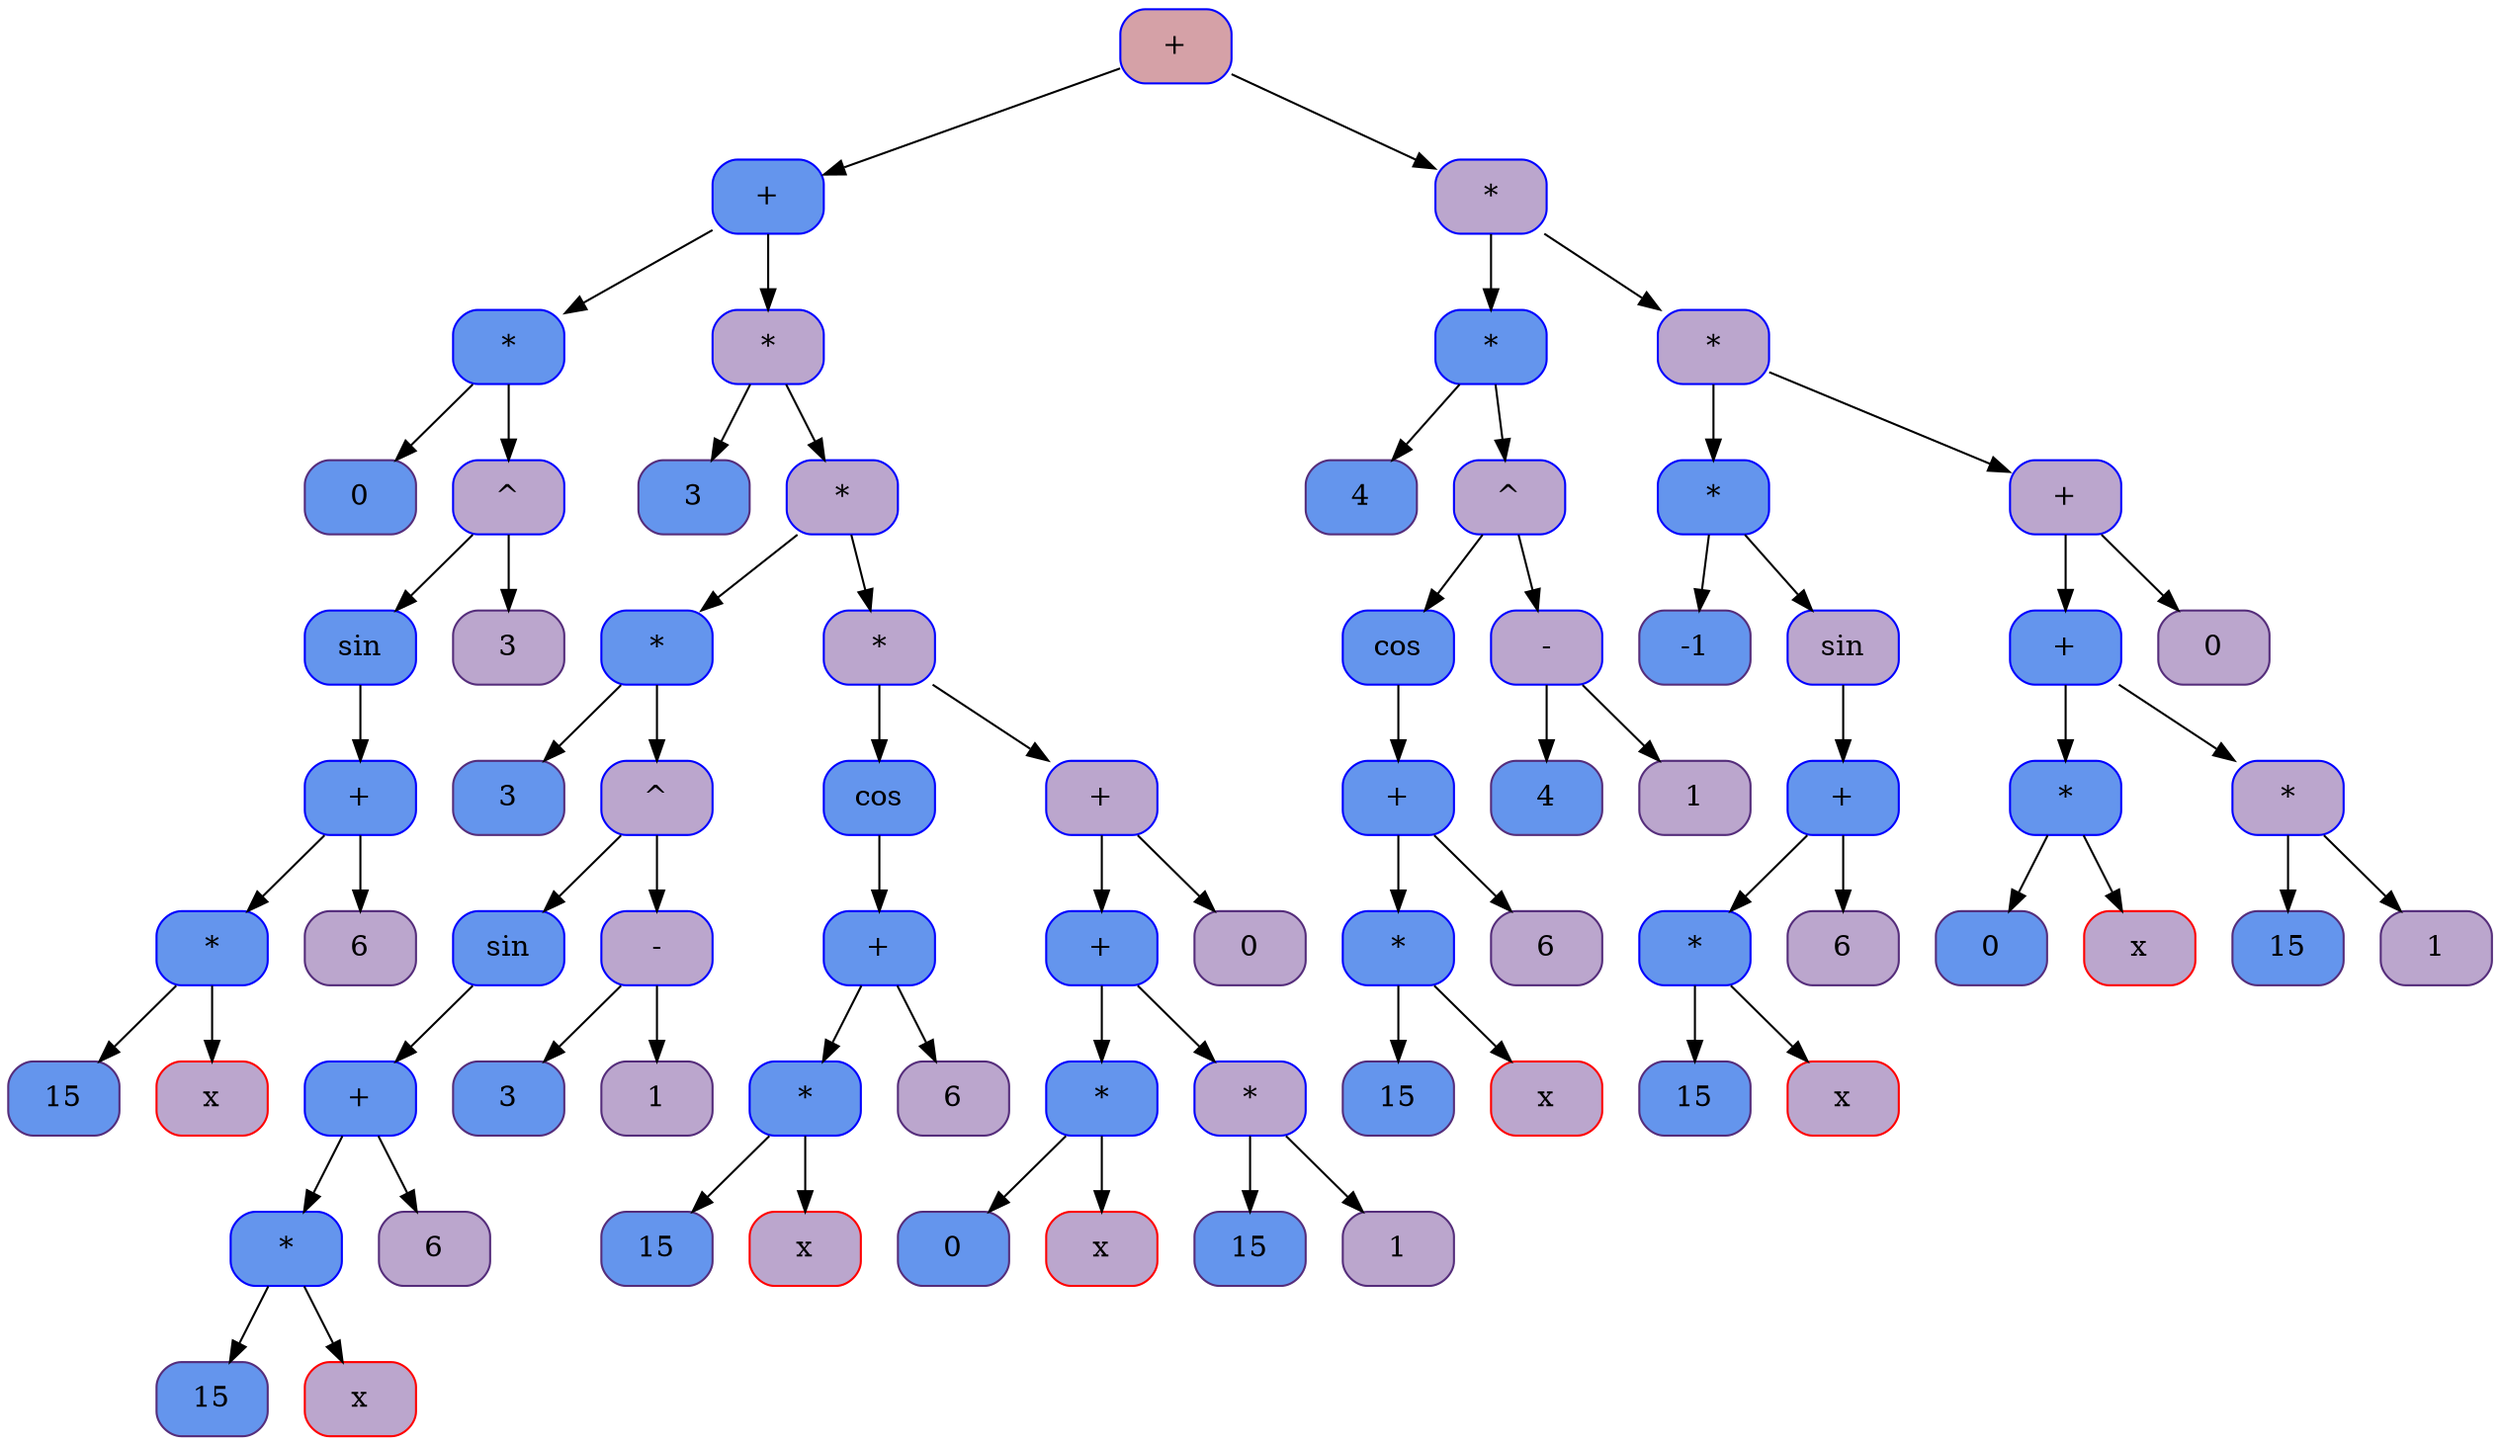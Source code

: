 digraph tree {
	node [shape=Mrecord, style=filled,                            fillcolor="#bba6cd", color="#552d7b"];
7504 [shape=record, style="filled,rounded", color=" #0000ff ",                          fillcolor="#d5a1a7", fontsize=14, label=" + "];
	7504 -> 7440;
7440 [shape=record, style="filled,rounded", color=" #0000ff ",                          fillcolor="#6495ed", fontsize=14, label=" + "];
	7440 -> 7376;
7376 [shape=record, style="filled,rounded", color=" #0000ff ",                          fillcolor="#6495ed", fontsize=14, label=" * "];
	7376 -> 7312;
7312 [shape=record, style="filled,rounded", color="#552d7b",                          fillcolor="#6495ed", fontsize=14, label=" 0 "];
	7376 -> 6800;
6800 [shape=record, style="filled,rounded", color=" #0000ff ",                          fillcolor="#bba6cd", fontsize=14, label=" ^ "];
	6800 -> 6864;
6864 [shape=record, style="filled,rounded", color=" #0000ff ",                          fillcolor="#6495ed", fontsize=14, label=" sin "];
	6864 -> 6928;
6928 [shape=record, style="filled,rounded", color=" #0000ff ",                          fillcolor="#6495ed", fontsize=14, label=" + "];
	6928 -> 6992;
6992 [shape=record, style="filled,rounded", color=" #0000ff ",                          fillcolor="#6495ed", fontsize=14, label=" * "];
	6992 -> 7056;
7056 [shape=record, style="filled,rounded", color="#552d7b",                          fillcolor="#6495ed", fontsize=14, label=" 15 "];
	6992 -> 7120;
7120 [shape=record, style="filled,rounded", color="#FF0000",                          fillcolor="#bba6cd", fontsize=14, label=" x "];
	6928 -> 7184;
7184 [shape=record, style="filled,rounded", color="#552d7b",                          fillcolor="#bba6cd", fontsize=14, label=" 6 "];
	6800 -> 7248;
7248 [shape=record, style="filled,rounded", color="#552d7b",                          fillcolor="#bba6cd", fontsize=14, label=" 3 "];
	7440 -> 6736;
6736 [shape=record, style="filled,rounded", color=" #0000ff ",                          fillcolor="#bba6cd", fontsize=14, label=" * "];
	6736 -> 6672;
6672 [shape=record, style="filled,rounded", color="#552d7b",                          fillcolor="#6495ed", fontsize=14, label=" 3 "];
	6736 -> 6608;
6608 [shape=record, style="filled,rounded", color=" #0000ff ",                          fillcolor="#bba6cd", fontsize=14, label=" * "];
	6608 -> 6544;
6544 [shape=record, style="filled,rounded", color=" #0000ff ",                          fillcolor="#6495ed", fontsize=14, label=" * "];
	6544 -> 6480;
6480 [shape=record, style="filled,rounded", color="#552d7b",                          fillcolor="#6495ed", fontsize=14, label=" 3 "];
	6544 -> 6416;
6416 [shape=record, style="filled,rounded", color=" #0000ff ",                          fillcolor="#bba6cd", fontsize=14, label=" ^ "];
	6416 -> 6032;
6032 [shape=record, style="filled,rounded", color=" #0000ff ",                          fillcolor="#6495ed", fontsize=14, label=" sin "];
	6032 -> 6096;
6096 [shape=record, style="filled,rounded", color=" #0000ff ",                          fillcolor="#6495ed", fontsize=14, label=" + "];
	6096 -> 6160;
6160 [shape=record, style="filled,rounded", color=" #0000ff ",                          fillcolor="#6495ed", fontsize=14, label=" * "];
	6160 -> 6224;
6224 [shape=record, style="filled,rounded", color="#552d7b",                          fillcolor="#6495ed", fontsize=14, label=" 15 "];
	6160 -> 6288;
6288 [shape=record, style="filled,rounded", color="#FF0000",                          fillcolor="#bba6cd", fontsize=14, label=" x "];
	6096 -> 6352;
6352 [shape=record, style="filled,rounded", color="#552d7b",                          fillcolor="#bba6cd", fontsize=14, label=" 6 "];
	6416 -> 5968;
5968 [shape=record, style="filled,rounded", color=" #0000ff ",                          fillcolor="#bba6cd", fontsize=14, label=" - "];
	5968 -> 5904;
5904 [shape=record, style="filled,rounded", color="#552d7b",                          fillcolor="#6495ed", fontsize=14, label=" 3 "];
	5968 -> 5840;
5840 [shape=record, style="filled,rounded", color="#552d7b",                          fillcolor="#bba6cd", fontsize=14, label=" 1 "];
	6608 -> 5776;
5776 [shape=record, style="filled,rounded", color=" #0000ff ",                          fillcolor="#bba6cd", fontsize=14, label=" * "];
	5776 -> 5712;
5712 [shape=record, style="filled,rounded", color=" #0000ff ",                          fillcolor="#6495ed", fontsize=14, label=" cos "];
	5712 -> 5392;
5392 [shape=record, style="filled,rounded", color=" #0000ff ",                          fillcolor="#6495ed", fontsize=14, label=" + "];
	5392 -> 5456;
5456 [shape=record, style="filled,rounded", color=" #0000ff ",                          fillcolor="#6495ed", fontsize=14, label=" * "];
	5456 -> 5520;
5520 [shape=record, style="filled,rounded", color="#552d7b",                          fillcolor="#6495ed", fontsize=14, label=" 15 "];
	5456 -> 5584;
5584 [shape=record, style="filled,rounded", color="#FF0000",                          fillcolor="#bba6cd", fontsize=14, label=" x "];
	5392 -> 5648;
5648 [shape=record, style="filled,rounded", color="#552d7b",                          fillcolor="#bba6cd", fontsize=14, label=" 6 "];
	5776 -> 5328;
5328 [shape=record, style="filled,rounded", color=" #0000ff ",                          fillcolor="#bba6cd", fontsize=14, label=" + "];
	5328 -> 5264;
5264 [shape=record, style="filled,rounded", color=" #0000ff ",                          fillcolor="#6495ed", fontsize=14, label=" + "];
	5264 -> 5200;
5200 [shape=record, style="filled,rounded", color=" #0000ff ",                          fillcolor="#6495ed", fontsize=14, label=" * "];
	5200 -> 5136;
5136 [shape=record, style="filled,rounded", color="#552d7b",                          fillcolor="#6495ed", fontsize=14, label=" 0 "];
	5200 -> 5072;
5072 [shape=record, style="filled,rounded", color="#FF0000",                          fillcolor="#bba6cd", fontsize=14, label=" x "];
	5264 -> 5008;
5008 [shape=record, style="filled,rounded", color=" #0000ff ",                          fillcolor="#bba6cd", fontsize=14, label=" * "];
	5008 -> 4944;
4944 [shape=record, style="filled,rounded", color="#552d7b",                          fillcolor="#6495ed", fontsize=14, label=" 15 "];
	5008 -> 4880;
4880 [shape=record, style="filled,rounded", color="#552d7b",                          fillcolor="#bba6cd", fontsize=14, label=" 1 "];
	5328 -> 4816;
4816 [shape=record, style="filled,rounded", color="#552d7b",                          fillcolor="#bba6cd", fontsize=14, label=" 0 "];
	7504 -> 4752;
4752 [shape=record, style="filled,rounded", color=" #0000ff ",                          fillcolor="#bba6cd", fontsize=14, label=" * "];
	4752 -> 4688;
4688 [shape=record, style="filled,rounded", color=" #0000ff ",                          fillcolor="#6495ed", fontsize=14, label=" * "];
	4688 -> 4624;
4624 [shape=record, style="filled,rounded", color="#552d7b",                          fillcolor="#6495ed", fontsize=14, label=" 4 "];
	4688 -> 4560;
4560 [shape=record, style="filled,rounded", color=" #0000ff ",                          fillcolor="#bba6cd", fontsize=14, label=" ^ "];
	4560 -> 4176;
4176 [shape=record, style="filled,rounded", color=" #0000ff ",                          fillcolor="#6495ed", fontsize=14, label=" cos "];
	4176 -> 4240;
4240 [shape=record, style="filled,rounded", color=" #0000ff ",                          fillcolor="#6495ed", fontsize=14, label=" + "];
	4240 -> 4304;
4304 [shape=record, style="filled,rounded", color=" #0000ff ",                          fillcolor="#6495ed", fontsize=14, label=" * "];
	4304 -> 4368;
4368 [shape=record, style="filled,rounded", color="#552d7b",                          fillcolor="#6495ed", fontsize=14, label=" 15 "];
	4304 -> 4432;
4432 [shape=record, style="filled,rounded", color="#FF0000",                          fillcolor="#bba6cd", fontsize=14, label=" x "];
	4240 -> 4496;
4496 [shape=record, style="filled,rounded", color="#552d7b",                          fillcolor="#bba6cd", fontsize=14, label=" 6 "];
	4560 -> 4112;
4112 [shape=record, style="filled,rounded", color=" #0000ff ",                          fillcolor="#bba6cd", fontsize=14, label=" - "];
	4112 -> 4048;
4048 [shape=record, style="filled,rounded", color="#552d7b",                          fillcolor="#6495ed", fontsize=14, label=" 4 "];
	4112 -> 3984;
3984 [shape=record, style="filled,rounded", color="#552d7b",                          fillcolor="#bba6cd", fontsize=14, label=" 1 "];
	4752 -> 3920;
3920 [shape=record, style="filled,rounded", color=" #0000ff ",                          fillcolor="#bba6cd", fontsize=14, label=" * "];
	3920 -> 3856;
3856 [shape=record, style="filled,rounded", color=" #0000ff ",                          fillcolor="#6495ed", fontsize=14, label=" * "];
	3856 -> 3792;
3792 [shape=record, style="filled,rounded", color="#552d7b",                          fillcolor="#6495ed", fontsize=14, label=" -1 "];
	3856 -> 3728;
3728 [shape=record, style="filled,rounded", color=" #0000ff ",                          fillcolor="#bba6cd", fontsize=14, label=" sin "];
	3728 -> 3408;
3408 [shape=record, style="filled,rounded", color=" #0000ff ",                          fillcolor="#6495ed", fontsize=14, label=" + "];
	3408 -> 3472;
3472 [shape=record, style="filled,rounded", color=" #0000ff ",                          fillcolor="#6495ed", fontsize=14, label=" * "];
	3472 -> 3536;
3536 [shape=record, style="filled,rounded", color="#552d7b",                          fillcolor="#6495ed", fontsize=14, label=" 15 "];
	3472 -> 3600;
3600 [shape=record, style="filled,rounded", color="#FF0000",                          fillcolor="#bba6cd", fontsize=14, label=" x "];
	3408 -> 3664;
3664 [shape=record, style="filled,rounded", color="#552d7b",                          fillcolor="#bba6cd", fontsize=14, label=" 6 "];
	3920 -> 3344;
3344 [shape=record, style="filled,rounded", color=" #0000ff ",                          fillcolor="#bba6cd", fontsize=14, label=" + "];
	3344 -> 3280;
3280 [shape=record, style="filled,rounded", color=" #0000ff ",                          fillcolor="#6495ed", fontsize=14, label=" + "];
	3280 -> 3216;
3216 [shape=record, style="filled,rounded", color=" #0000ff ",                          fillcolor="#6495ed", fontsize=14, label=" * "];
	3216 -> 3152;
3152 [shape=record, style="filled,rounded", color="#552d7b",                          fillcolor="#6495ed", fontsize=14, label=" 0 "];
	3216 -> 3088;
3088 [shape=record, style="filled,rounded", color="#FF0000",                          fillcolor="#bba6cd", fontsize=14, label=" x "];
	3280 -> 3024;
3024 [shape=record, style="filled,rounded", color=" #0000ff ",                          fillcolor="#bba6cd", fontsize=14, label=" * "];
	3024 -> 2960;
2960 [shape=record, style="filled,rounded", color="#552d7b",                          fillcolor="#6495ed", fontsize=14, label=" 15 "];
	3024 -> 2896;
2896 [shape=record, style="filled,rounded", color="#552d7b",                          fillcolor="#bba6cd", fontsize=14, label=" 1 "];
	3344 -> 2832;
2832 [shape=record, style="filled,rounded", color="#552d7b",                          fillcolor="#bba6cd", fontsize=14, label=" 0 "];
}
